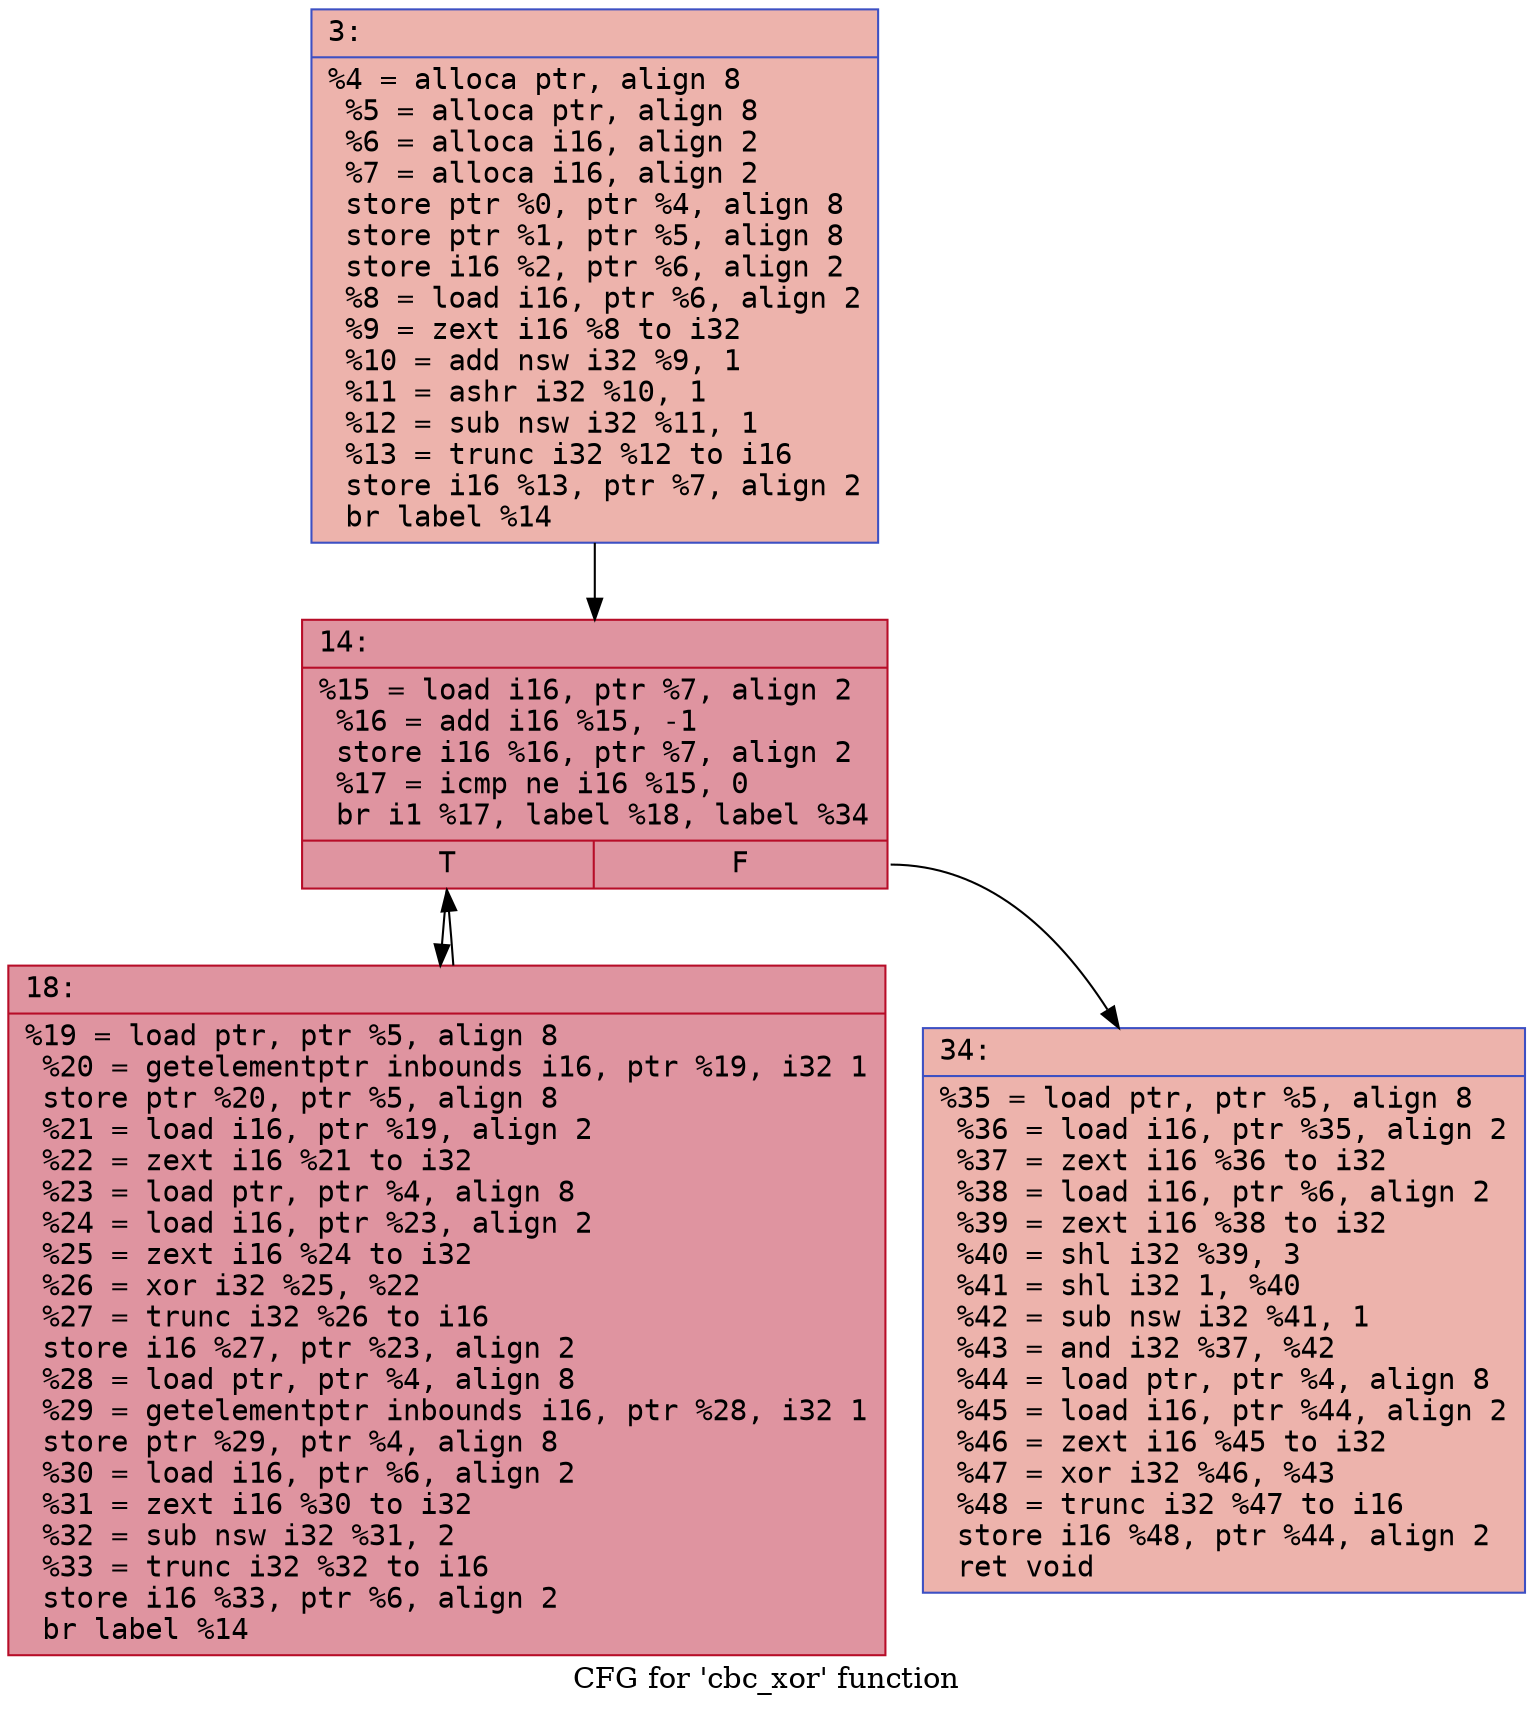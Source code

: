 digraph "CFG for 'cbc_xor' function" {
	label="CFG for 'cbc_xor' function";

	Node0x600000307250 [shape=record,color="#3d50c3ff", style=filled, fillcolor="#d6524470" fontname="Courier",label="{3:\l|  %4 = alloca ptr, align 8\l  %5 = alloca ptr, align 8\l  %6 = alloca i16, align 2\l  %7 = alloca i16, align 2\l  store ptr %0, ptr %4, align 8\l  store ptr %1, ptr %5, align 8\l  store i16 %2, ptr %6, align 2\l  %8 = load i16, ptr %6, align 2\l  %9 = zext i16 %8 to i32\l  %10 = add nsw i32 %9, 1\l  %11 = ashr i32 %10, 1\l  %12 = sub nsw i32 %11, 1\l  %13 = trunc i32 %12 to i16\l  store i16 %13, ptr %7, align 2\l  br label %14\l}"];
	Node0x600000307250 -> Node0x6000003072a0[tooltip="3 -> 14\nProbability 100.00%" ];
	Node0x6000003072a0 [shape=record,color="#b70d28ff", style=filled, fillcolor="#b70d2870" fontname="Courier",label="{14:\l|  %15 = load i16, ptr %7, align 2\l  %16 = add i16 %15, -1\l  store i16 %16, ptr %7, align 2\l  %17 = icmp ne i16 %15, 0\l  br i1 %17, label %18, label %34\l|{<s0>T|<s1>F}}"];
	Node0x6000003072a0:s0 -> Node0x6000003072f0[tooltip="14 -> 18\nProbability 96.88%" ];
	Node0x6000003072a0:s1 -> Node0x600000307340[tooltip="14 -> 34\nProbability 3.12%" ];
	Node0x6000003072f0 [shape=record,color="#b70d28ff", style=filled, fillcolor="#b70d2870" fontname="Courier",label="{18:\l|  %19 = load ptr, ptr %5, align 8\l  %20 = getelementptr inbounds i16, ptr %19, i32 1\l  store ptr %20, ptr %5, align 8\l  %21 = load i16, ptr %19, align 2\l  %22 = zext i16 %21 to i32\l  %23 = load ptr, ptr %4, align 8\l  %24 = load i16, ptr %23, align 2\l  %25 = zext i16 %24 to i32\l  %26 = xor i32 %25, %22\l  %27 = trunc i32 %26 to i16\l  store i16 %27, ptr %23, align 2\l  %28 = load ptr, ptr %4, align 8\l  %29 = getelementptr inbounds i16, ptr %28, i32 1\l  store ptr %29, ptr %4, align 8\l  %30 = load i16, ptr %6, align 2\l  %31 = zext i16 %30 to i32\l  %32 = sub nsw i32 %31, 2\l  %33 = trunc i32 %32 to i16\l  store i16 %33, ptr %6, align 2\l  br label %14\l}"];
	Node0x6000003072f0 -> Node0x6000003072a0[tooltip="18 -> 14\nProbability 100.00%" ];
	Node0x600000307340 [shape=record,color="#3d50c3ff", style=filled, fillcolor="#d6524470" fontname="Courier",label="{34:\l|  %35 = load ptr, ptr %5, align 8\l  %36 = load i16, ptr %35, align 2\l  %37 = zext i16 %36 to i32\l  %38 = load i16, ptr %6, align 2\l  %39 = zext i16 %38 to i32\l  %40 = shl i32 %39, 3\l  %41 = shl i32 1, %40\l  %42 = sub nsw i32 %41, 1\l  %43 = and i32 %37, %42\l  %44 = load ptr, ptr %4, align 8\l  %45 = load i16, ptr %44, align 2\l  %46 = zext i16 %45 to i32\l  %47 = xor i32 %46, %43\l  %48 = trunc i32 %47 to i16\l  store i16 %48, ptr %44, align 2\l  ret void\l}"];
}
